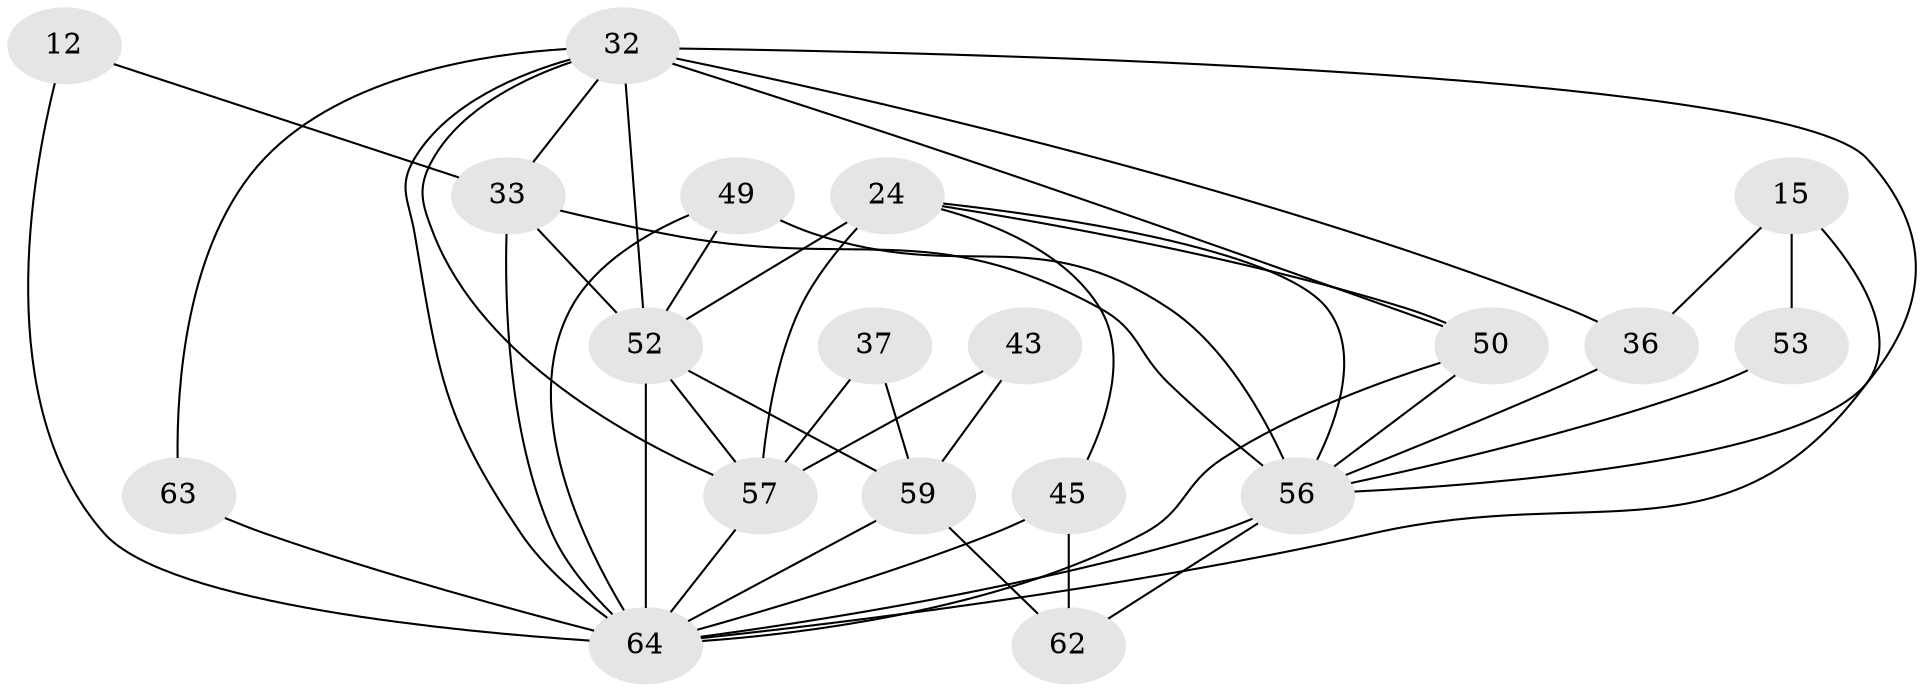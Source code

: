 // original degree distribution, {5: 0.171875, 4: 0.34375, 2: 0.125, 3: 0.234375, 7: 0.0625, 6: 0.0625}
// Generated by graph-tools (version 1.1) at 2025/54/03/04/25 21:54:06]
// undirected, 19 vertices, 43 edges
graph export_dot {
graph [start="1"]
  node [color=gray90,style=filled];
  12;
  15;
  24;
  32 [super="+13+17"];
  33 [super="+27"];
  36 [super="+16"];
  37;
  43;
  45;
  49;
  50 [super="+10+30"];
  52 [super="+40+44+51"];
  53;
  56 [super="+54+41"];
  57 [super="+21+55+11"];
  59 [super="+5"];
  62;
  63;
  64 [super="+46+61+26+60"];
  12 -- 33 [weight=2];
  12 -- 64 [weight=5];
  15 -- 36 [weight=2];
  15 -- 53;
  15 -- 64 [weight=2];
  24 -- 50;
  24 -- 45;
  24 -- 57 [weight=2];
  24 -- 52 [weight=2];
  24 -- 56;
  32 -- 50;
  32 -- 52 [weight=2];
  32 -- 64;
  32 -- 33;
  32 -- 36;
  32 -- 63;
  32 -- 56;
  32 -- 57;
  33 -- 64 [weight=4];
  33 -- 52;
  33 -- 56 [weight=2];
  36 -- 56;
  37 -- 59;
  37 -- 57;
  43 -- 59 [weight=2];
  43 -- 57;
  45 -- 62;
  45 -- 64;
  49 -- 64 [weight=2];
  49 -- 52 [weight=2];
  49 -- 56;
  50 -- 64 [weight=7];
  50 -- 56;
  52 -- 64 [weight=9];
  52 -- 57 [weight=2];
  52 -- 59;
  53 -- 56;
  56 -- 64 [weight=2];
  56 -- 62 [weight=2];
  57 -- 64 [weight=2];
  59 -- 62 [weight=2];
  59 -- 64;
  63 -- 64 [weight=2];
}
